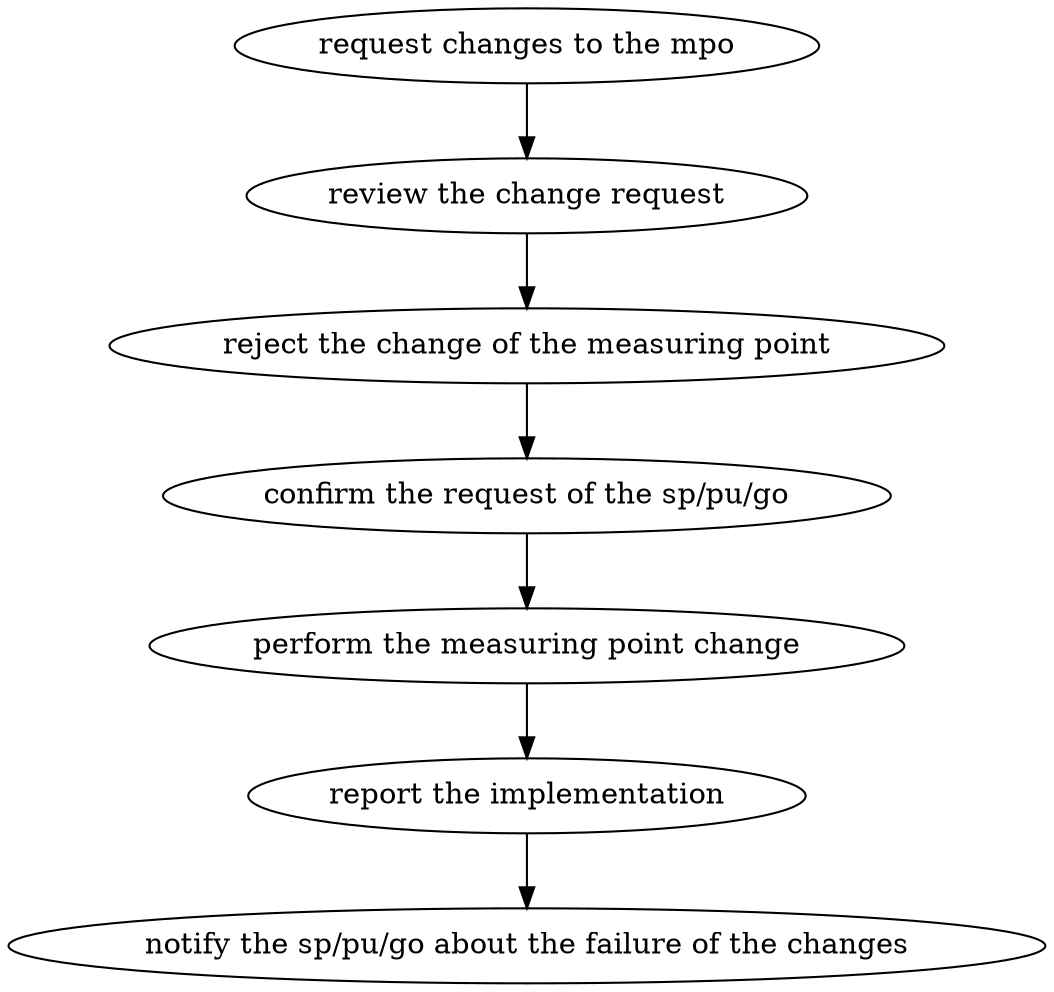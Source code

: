 strict digraph "doc-10.9" {
	graph [name="doc-10.9"];
	"request changes to the mpo"	[attrs="{'type': 'Activity', 'label': 'request changes to the mpo'}"];
	"review the change request"	[attrs="{'type': 'Activity', 'label': 'review the change request'}"];
	"request changes to the mpo" -> "review the change request"	[attrs="{'type': 'flow', 'label': 'flow'}"];
	"reject the change of the measuring point"	[attrs="{'type': 'Activity', 'label': 'reject the change of the measuring point'}"];
	"review the change request" -> "reject the change of the measuring point"	[attrs="{'type': 'flow', 'label': 'flow'}"];
	"confirm the request of the sp/pu/go"	[attrs="{'type': 'Activity', 'label': 'confirm the request of the sp/pu/go'}"];
	"reject the change of the measuring point" -> "confirm the request of the sp/pu/go"	[attrs="{'type': 'flow', 'label': 'flow'}"];
	"perform the measuring point change"	[attrs="{'type': 'Activity', 'label': 'perform the measuring point change'}"];
	"confirm the request of the sp/pu/go" -> "perform the measuring point change"	[attrs="{'type': 'flow', 'label': 'flow'}"];
	"report the implementation"	[attrs="{'type': 'Activity', 'label': 'report the implementation'}"];
	"perform the measuring point change" -> "report the implementation"	[attrs="{'type': 'flow', 'label': 'flow'}"];
	"notify the sp/pu/go about the failure of the changes"	[attrs="{'type': 'Activity', 'label': 'notify the sp/pu/go about the failure of the changes'}"];
	"report the implementation" -> "notify the sp/pu/go about the failure of the changes"	[attrs="{'type': 'flow', 'label': 'flow'}"];
}
